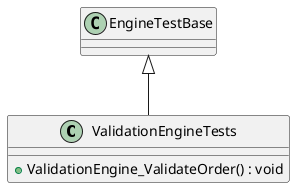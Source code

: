 @startuml
class ValidationEngineTests {
    + ValidationEngine_ValidateOrder() : void
}
EngineTestBase <|-- ValidationEngineTests
@enduml
